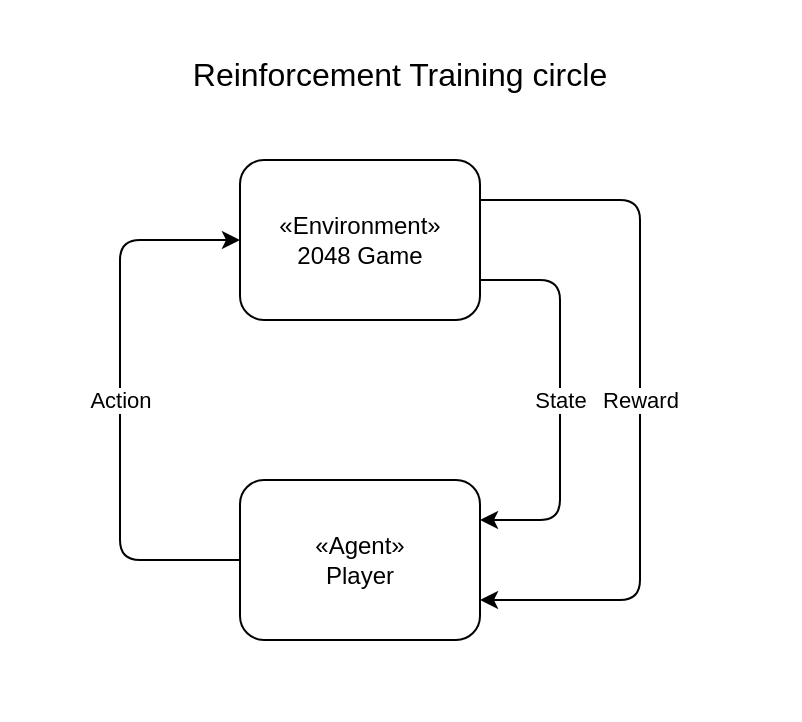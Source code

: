 <mxfile version="21.2.8" type="device">
  <diagram name="Page-1" id="To86OWIeAmm8EfYFwvBU">
    <mxGraphModel dx="1030" dy="595" grid="1" gridSize="10" guides="1" tooltips="1" connect="1" arrows="1" fold="1" page="1" pageScale="1" pageWidth="1169" pageHeight="827" math="0" shadow="0">
      <root>
        <mxCell id="0" />
        <mxCell id="1" parent="0" />
        <mxCell id="lFQ_vgPZxERyJeK_hRX--3" value="" style="group;fillColor=default;container=0;" parent="1" vertex="1" connectable="0">
          <mxGeometry x="80" y="40" width="400" height="360" as="geometry" />
        </mxCell>
        <mxCell id="5iskgywGt2OKVboT_QR2-3" value="State" style="edgeStyle=orthogonalEdgeStyle;rounded=1;orthogonalLoop=1;jettySize=auto;html=1;" parent="1" source="5iskgywGt2OKVboT_QR2-1" target="5iskgywGt2OKVboT_QR2-2" edge="1">
          <mxGeometry relative="1" as="geometry">
            <Array as="points">
              <mxPoint x="360" y="180" />
              <mxPoint x="360" y="300" />
            </Array>
          </mxGeometry>
        </mxCell>
        <mxCell id="5iskgywGt2OKVboT_QR2-5" value="Reward" style="edgeStyle=orthogonalEdgeStyle;rounded=1;orthogonalLoop=1;jettySize=auto;html=1;" parent="1" source="5iskgywGt2OKVboT_QR2-1" target="5iskgywGt2OKVboT_QR2-2" edge="1">
          <mxGeometry relative="1" as="geometry">
            <Array as="points">
              <mxPoint x="400" y="140" />
              <mxPoint x="400" y="340" />
            </Array>
          </mxGeometry>
        </mxCell>
        <mxCell id="5iskgywGt2OKVboT_QR2-1" value="«Environment»&lt;br&gt;2048 Game" style="rounded=1;whiteSpace=wrap;html=1;" parent="1" vertex="1">
          <mxGeometry x="200" y="120" width="120" height="80" as="geometry" />
        </mxCell>
        <mxCell id="5iskgywGt2OKVboT_QR2-4" value="Action" style="edgeStyle=orthogonalEdgeStyle;rounded=1;orthogonalLoop=1;jettySize=auto;html=1;" parent="1" source="5iskgywGt2OKVboT_QR2-2" target="5iskgywGt2OKVboT_QR2-1" edge="1">
          <mxGeometry relative="1" as="geometry">
            <Array as="points">
              <mxPoint x="140" y="320" />
              <mxPoint x="140" y="160" />
            </Array>
          </mxGeometry>
        </mxCell>
        <mxCell id="5iskgywGt2OKVboT_QR2-2" value="«Agent»&lt;br&gt;Player" style="rounded=1;whiteSpace=wrap;html=1;" parent="1" vertex="1">
          <mxGeometry x="200" y="280" width="120" height="80" as="geometry" />
        </mxCell>
        <mxCell id="-Y1yN9rdcXVc_xZqdeiv-1" value="" style="group" vertex="1" connectable="0" parent="1">
          <mxGeometry x="80" y="40" width="400" height="360" as="geometry" />
        </mxCell>
        <mxCell id="lFQ_vgPZxERyJeK_hRX--1" value="" style="rounded=0;whiteSpace=wrap;html=1;fillColor=none;strokeColor=none;" parent="-Y1yN9rdcXVc_xZqdeiv-1" vertex="1">
          <mxGeometry width="400" height="360" as="geometry" />
        </mxCell>
        <mxCell id="lFQ_vgPZxERyJeK_hRX--2" value="Reinforcement Training circle" style="text;html=1;strokeColor=none;fillColor=none;align=center;verticalAlign=middle;whiteSpace=wrap;rounded=0;fontSize=16;" parent="-Y1yN9rdcXVc_xZqdeiv-1" vertex="1">
          <mxGeometry y="20" width="400" height="33.75" as="geometry" />
        </mxCell>
      </root>
    </mxGraphModel>
  </diagram>
</mxfile>

